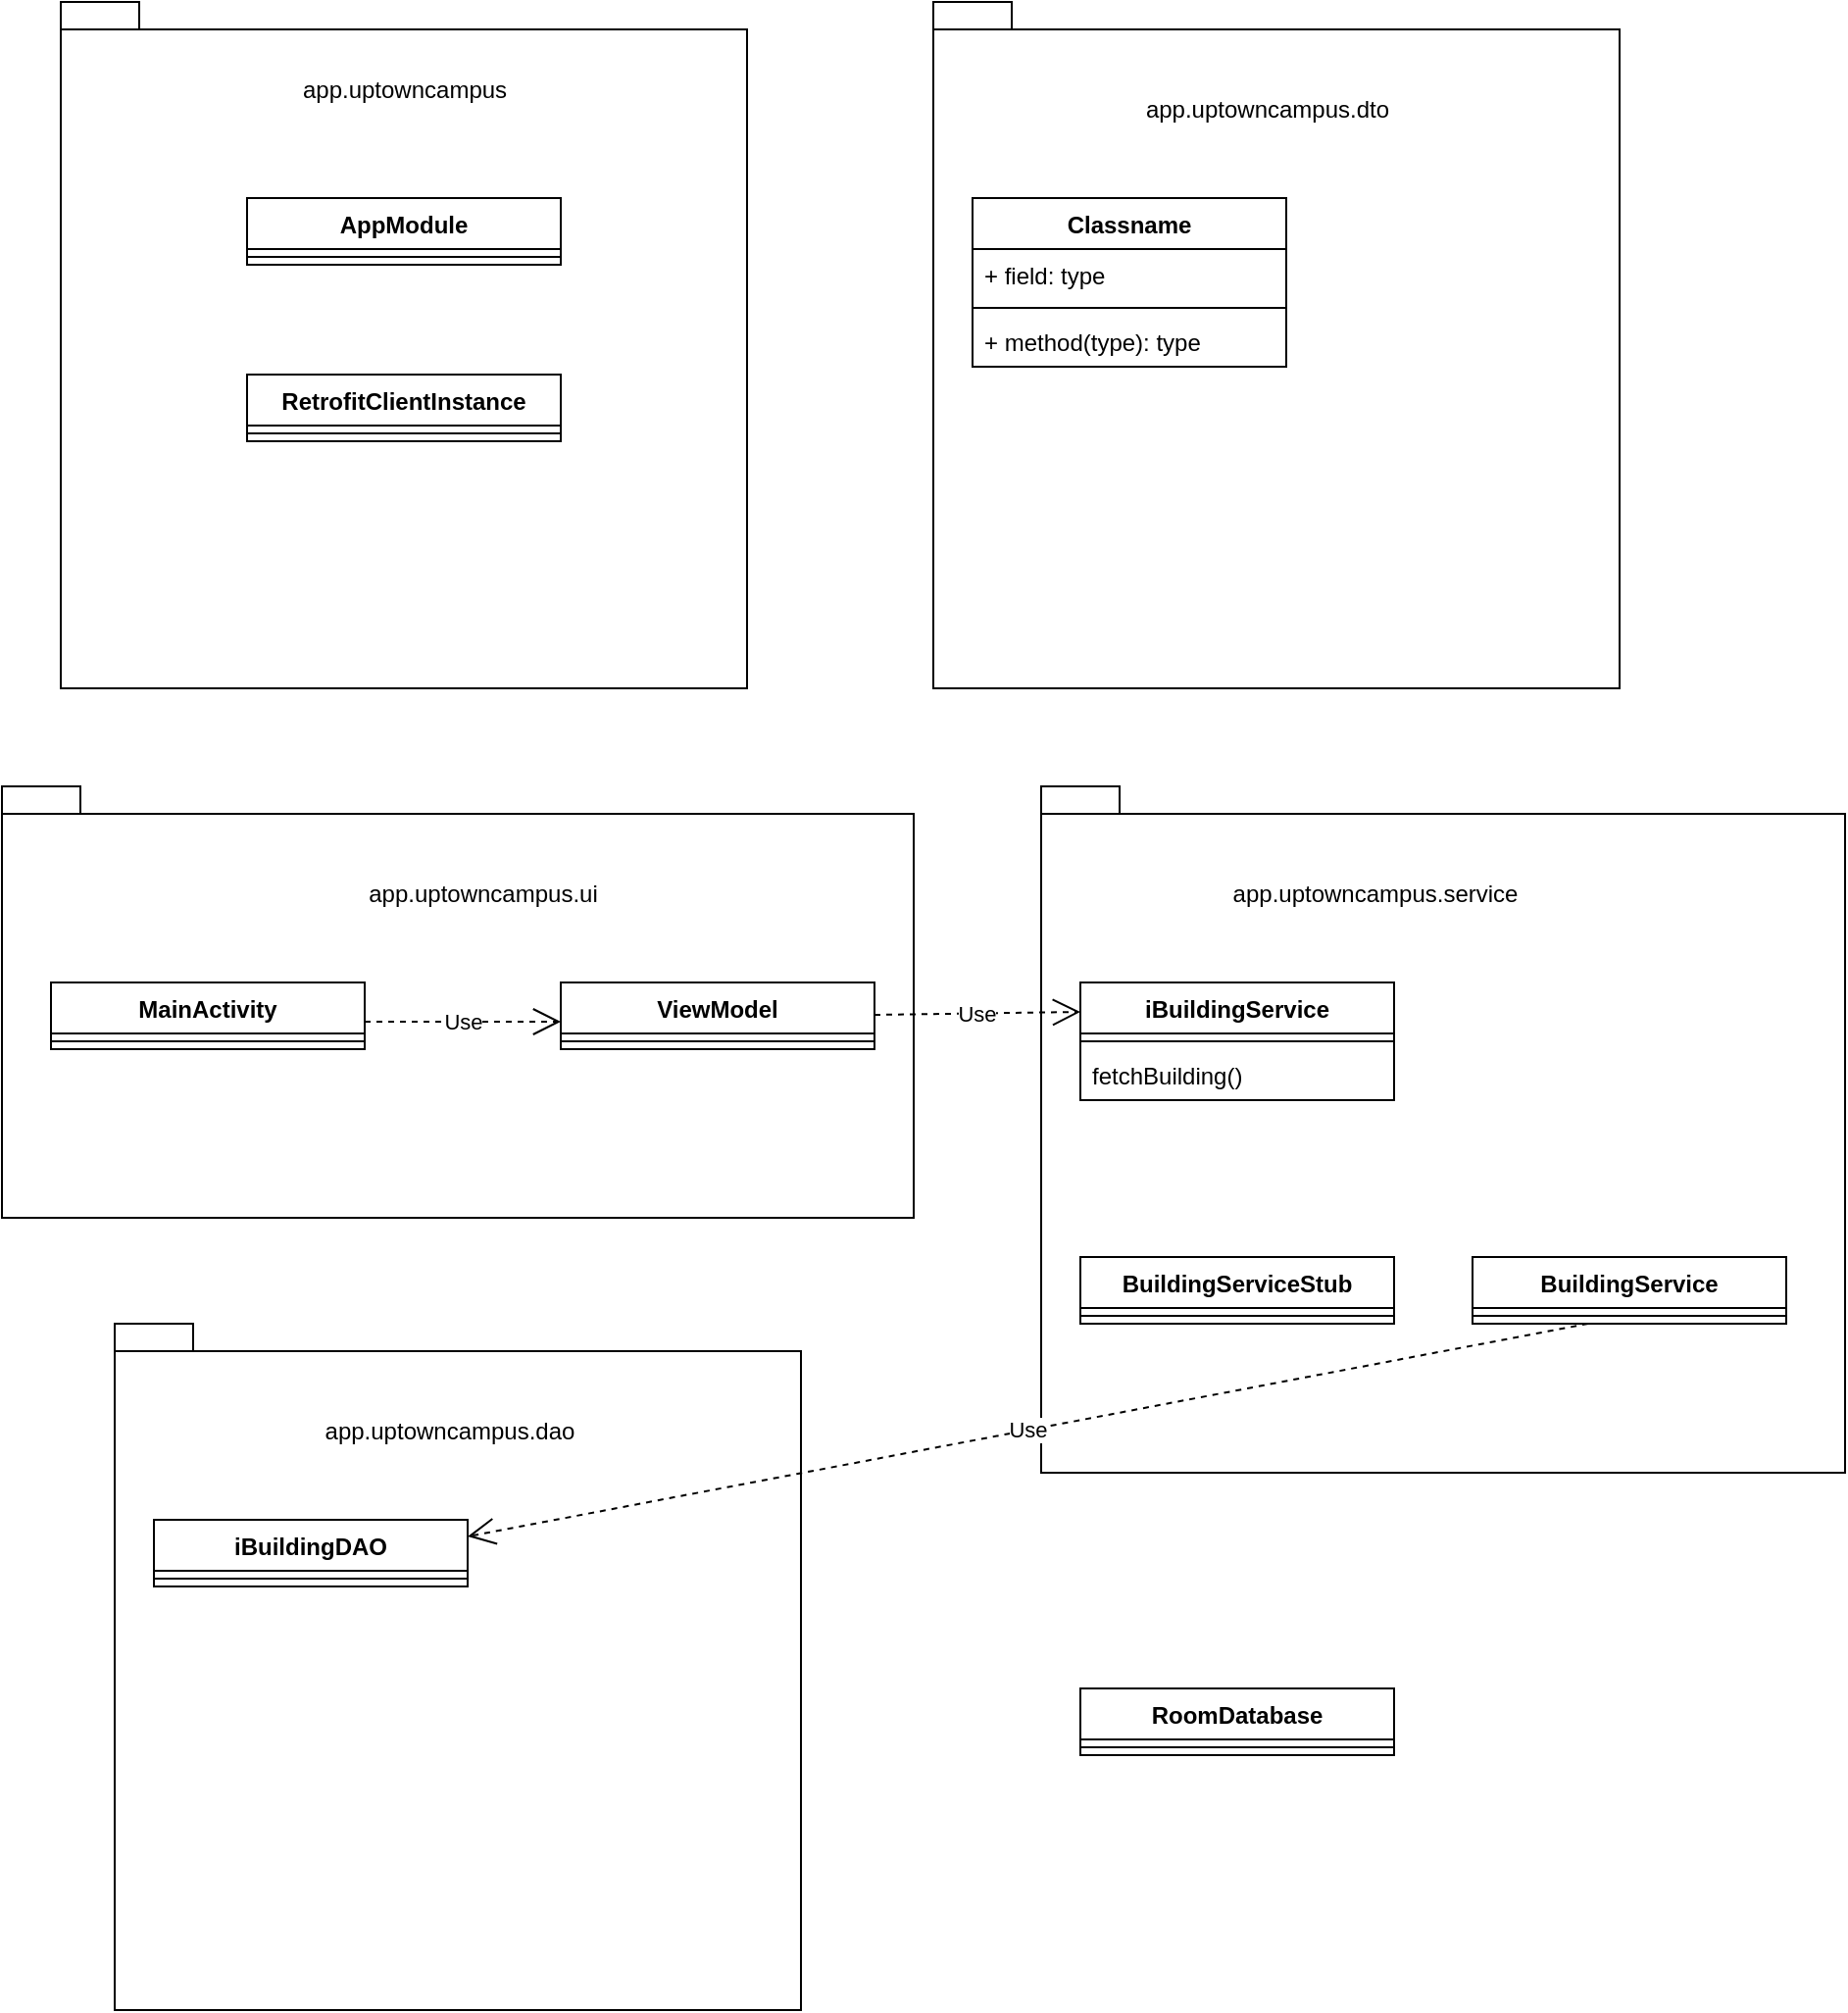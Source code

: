 <mxfile version="20.8.10" type="github">
  <diagram id="C5RBs43oDa-KdzZeNtuy" name="Page-1">
    <mxGraphModel dx="1050" dy="549" grid="1" gridSize="10" guides="1" tooltips="1" connect="1" arrows="1" fold="1" page="1" pageScale="1" pageWidth="827" pageHeight="1169" math="0" shadow="0">
      <root>
        <mxCell id="WIyWlLk6GJQsqaUBKTNV-0" />
        <mxCell id="WIyWlLk6GJQsqaUBKTNV-1" parent="WIyWlLk6GJQsqaUBKTNV-0" />
        <mxCell id="jD5MXzvCS2VLBwQkLJYc-0" value="" style="shape=folder;fontStyle=1;spacingTop=2;tabWidth=40;tabHeight=14;tabPosition=left;html=1;" vertex="1" parent="WIyWlLk6GJQsqaUBKTNV-1">
          <mxGeometry x="70" y="30" width="350" height="350" as="geometry" />
        </mxCell>
        <mxCell id="jD5MXzvCS2VLBwQkLJYc-5" value="app.uptowncampus" style="text;html=1;align=center;verticalAlign=middle;resizable=0;points=[];autosize=1;strokeColor=none;fillColor=none;" vertex="1" parent="WIyWlLk6GJQsqaUBKTNV-1">
          <mxGeometry x="180" y="60" width="130" height="30" as="geometry" />
        </mxCell>
        <mxCell id="jD5MXzvCS2VLBwQkLJYc-6" value="" style="shape=folder;fontStyle=1;spacingTop=2;tabWidth=40;tabHeight=14;tabPosition=left;html=1;" vertex="1" parent="WIyWlLk6GJQsqaUBKTNV-1">
          <mxGeometry x="515" y="30" width="350" height="350" as="geometry" />
        </mxCell>
        <mxCell id="jD5MXzvCS2VLBwQkLJYc-7" value="app.uptowncampus.dto" style="text;html=1;align=center;verticalAlign=middle;resizable=0;points=[];autosize=1;strokeColor=none;fillColor=none;" vertex="1" parent="WIyWlLk6GJQsqaUBKTNV-1">
          <mxGeometry x="610" y="70" width="150" height="30" as="geometry" />
        </mxCell>
        <mxCell id="jD5MXzvCS2VLBwQkLJYc-12" value="AppModule" style="swimlane;fontStyle=1;align=center;verticalAlign=top;childLayout=stackLayout;horizontal=1;startSize=26;horizontalStack=0;resizeParent=1;resizeParentMax=0;resizeLast=0;collapsible=1;marginBottom=0;" vertex="1" parent="WIyWlLk6GJQsqaUBKTNV-1">
          <mxGeometry x="165" y="130" width="160" height="34" as="geometry" />
        </mxCell>
        <mxCell id="jD5MXzvCS2VLBwQkLJYc-14" value="" style="line;strokeWidth=1;fillColor=none;align=left;verticalAlign=middle;spacingTop=-1;spacingLeft=3;spacingRight=3;rotatable=0;labelPosition=right;points=[];portConstraint=eastwest;strokeColor=inherit;" vertex="1" parent="jD5MXzvCS2VLBwQkLJYc-12">
          <mxGeometry y="26" width="160" height="8" as="geometry" />
        </mxCell>
        <mxCell id="jD5MXzvCS2VLBwQkLJYc-16" value="RetrofitClientInstance" style="swimlane;fontStyle=1;align=center;verticalAlign=top;childLayout=stackLayout;horizontal=1;startSize=26;horizontalStack=0;resizeParent=1;resizeParentMax=0;resizeLast=0;collapsible=1;marginBottom=0;" vertex="1" parent="WIyWlLk6GJQsqaUBKTNV-1">
          <mxGeometry x="165" y="220" width="160" height="34" as="geometry" />
        </mxCell>
        <mxCell id="jD5MXzvCS2VLBwQkLJYc-17" value="" style="line;strokeWidth=1;fillColor=none;align=left;verticalAlign=middle;spacingTop=-1;spacingLeft=3;spacingRight=3;rotatable=0;labelPosition=right;points=[];portConstraint=eastwest;strokeColor=inherit;" vertex="1" parent="jD5MXzvCS2VLBwQkLJYc-16">
          <mxGeometry y="26" width="160" height="8" as="geometry" />
        </mxCell>
        <mxCell id="jD5MXzvCS2VLBwQkLJYc-18" value="Classname" style="swimlane;fontStyle=1;align=center;verticalAlign=top;childLayout=stackLayout;horizontal=1;startSize=26;horizontalStack=0;resizeParent=1;resizeParentMax=0;resizeLast=0;collapsible=1;marginBottom=0;" vertex="1" parent="WIyWlLk6GJQsqaUBKTNV-1">
          <mxGeometry x="535" y="130" width="160" height="86" as="geometry" />
        </mxCell>
        <mxCell id="jD5MXzvCS2VLBwQkLJYc-19" value="+ field: type" style="text;strokeColor=none;fillColor=none;align=left;verticalAlign=top;spacingLeft=4;spacingRight=4;overflow=hidden;rotatable=0;points=[[0,0.5],[1,0.5]];portConstraint=eastwest;" vertex="1" parent="jD5MXzvCS2VLBwQkLJYc-18">
          <mxGeometry y="26" width="160" height="26" as="geometry" />
        </mxCell>
        <mxCell id="jD5MXzvCS2VLBwQkLJYc-20" value="" style="line;strokeWidth=1;fillColor=none;align=left;verticalAlign=middle;spacingTop=-1;spacingLeft=3;spacingRight=3;rotatable=0;labelPosition=right;points=[];portConstraint=eastwest;strokeColor=inherit;" vertex="1" parent="jD5MXzvCS2VLBwQkLJYc-18">
          <mxGeometry y="52" width="160" height="8" as="geometry" />
        </mxCell>
        <mxCell id="jD5MXzvCS2VLBwQkLJYc-21" value="+ method(type): type" style="text;strokeColor=none;fillColor=none;align=left;verticalAlign=top;spacingLeft=4;spacingRight=4;overflow=hidden;rotatable=0;points=[[0,0.5],[1,0.5]];portConstraint=eastwest;" vertex="1" parent="jD5MXzvCS2VLBwQkLJYc-18">
          <mxGeometry y="60" width="160" height="26" as="geometry" />
        </mxCell>
        <mxCell id="jD5MXzvCS2VLBwQkLJYc-22" value="" style="shape=folder;fontStyle=1;spacingTop=2;tabWidth=40;tabHeight=14;tabPosition=left;html=1;" vertex="1" parent="WIyWlLk6GJQsqaUBKTNV-1">
          <mxGeometry x="40" y="430" width="465" height="220" as="geometry" />
        </mxCell>
        <mxCell id="jD5MXzvCS2VLBwQkLJYc-23" value="app.uptowncampus.ui" style="text;html=1;align=center;verticalAlign=middle;resizable=0;points=[];autosize=1;strokeColor=none;fillColor=none;" vertex="1" parent="WIyWlLk6GJQsqaUBKTNV-1">
          <mxGeometry x="215" y="470" width="140" height="30" as="geometry" />
        </mxCell>
        <mxCell id="jD5MXzvCS2VLBwQkLJYc-24" value="MainActivity" style="swimlane;fontStyle=1;align=center;verticalAlign=top;childLayout=stackLayout;horizontal=1;startSize=26;horizontalStack=0;resizeParent=1;resizeParentMax=0;resizeLast=0;collapsible=1;marginBottom=0;" vertex="1" parent="WIyWlLk6GJQsqaUBKTNV-1">
          <mxGeometry x="65" y="530" width="160" height="34" as="geometry" />
        </mxCell>
        <mxCell id="jD5MXzvCS2VLBwQkLJYc-26" value="" style="line;strokeWidth=1;fillColor=none;align=left;verticalAlign=middle;spacingTop=-1;spacingLeft=3;spacingRight=3;rotatable=0;labelPosition=right;points=[];portConstraint=eastwest;strokeColor=inherit;" vertex="1" parent="jD5MXzvCS2VLBwQkLJYc-24">
          <mxGeometry y="26" width="160" height="8" as="geometry" />
        </mxCell>
        <mxCell id="jD5MXzvCS2VLBwQkLJYc-28" value="ViewModel" style="swimlane;fontStyle=1;align=center;verticalAlign=top;childLayout=stackLayout;horizontal=1;startSize=26;horizontalStack=0;resizeParent=1;resizeParentMax=0;resizeLast=0;collapsible=1;marginBottom=0;" vertex="1" parent="WIyWlLk6GJQsqaUBKTNV-1">
          <mxGeometry x="325" y="530" width="160" height="34" as="geometry" />
        </mxCell>
        <mxCell id="jD5MXzvCS2VLBwQkLJYc-29" value="" style="line;strokeWidth=1;fillColor=none;align=left;verticalAlign=middle;spacingTop=-1;spacingLeft=3;spacingRight=3;rotatable=0;labelPosition=right;points=[];portConstraint=eastwest;strokeColor=inherit;" vertex="1" parent="jD5MXzvCS2VLBwQkLJYc-28">
          <mxGeometry y="26" width="160" height="8" as="geometry" />
        </mxCell>
        <mxCell id="jD5MXzvCS2VLBwQkLJYc-30" value="Use" style="endArrow=open;endSize=12;dashed=1;html=1;rounded=0;" edge="1" parent="WIyWlLk6GJQsqaUBKTNV-1">
          <mxGeometry width="160" relative="1" as="geometry">
            <mxPoint x="225" y="550" as="sourcePoint" />
            <mxPoint x="325" y="550" as="targetPoint" />
          </mxGeometry>
        </mxCell>
        <mxCell id="jD5MXzvCS2VLBwQkLJYc-31" value="" style="shape=folder;fontStyle=1;spacingTop=2;tabWidth=40;tabHeight=14;tabPosition=left;html=1;" vertex="1" parent="WIyWlLk6GJQsqaUBKTNV-1">
          <mxGeometry x="570" y="430" width="410" height="350" as="geometry" />
        </mxCell>
        <mxCell id="jD5MXzvCS2VLBwQkLJYc-32" value="app.uptowncampus.service" style="text;html=1;align=center;verticalAlign=middle;resizable=0;points=[];autosize=1;strokeColor=none;fillColor=none;" vertex="1" parent="WIyWlLk6GJQsqaUBKTNV-1">
          <mxGeometry x="655" y="470" width="170" height="30" as="geometry" />
        </mxCell>
        <mxCell id="jD5MXzvCS2VLBwQkLJYc-33" value="iBuildingService" style="swimlane;fontStyle=1;align=center;verticalAlign=top;childLayout=stackLayout;horizontal=1;startSize=26;horizontalStack=0;resizeParent=1;resizeParentMax=0;resizeLast=0;collapsible=1;marginBottom=0;" vertex="1" parent="WIyWlLk6GJQsqaUBKTNV-1">
          <mxGeometry x="590" y="530" width="160" height="60" as="geometry" />
        </mxCell>
        <mxCell id="jD5MXzvCS2VLBwQkLJYc-35" value="" style="line;strokeWidth=1;fillColor=none;align=left;verticalAlign=middle;spacingTop=-1;spacingLeft=3;spacingRight=3;rotatable=0;labelPosition=right;points=[];portConstraint=eastwest;strokeColor=inherit;" vertex="1" parent="jD5MXzvCS2VLBwQkLJYc-33">
          <mxGeometry y="26" width="160" height="8" as="geometry" />
        </mxCell>
        <mxCell id="jD5MXzvCS2VLBwQkLJYc-36" value="fetchBuilding()" style="text;strokeColor=none;fillColor=none;align=left;verticalAlign=top;spacingLeft=4;spacingRight=4;overflow=hidden;rotatable=0;points=[[0,0.5],[1,0.5]];portConstraint=eastwest;" vertex="1" parent="jD5MXzvCS2VLBwQkLJYc-33">
          <mxGeometry y="34" width="160" height="26" as="geometry" />
        </mxCell>
        <mxCell id="jD5MXzvCS2VLBwQkLJYc-37" value="BuildingServiceStub" style="swimlane;fontStyle=1;align=center;verticalAlign=top;childLayout=stackLayout;horizontal=1;startSize=26;horizontalStack=0;resizeParent=1;resizeParentMax=0;resizeLast=0;collapsible=1;marginBottom=0;" vertex="1" parent="WIyWlLk6GJQsqaUBKTNV-1">
          <mxGeometry x="590" y="670" width="160" height="34" as="geometry" />
        </mxCell>
        <mxCell id="jD5MXzvCS2VLBwQkLJYc-38" value="" style="line;strokeWidth=1;fillColor=none;align=left;verticalAlign=middle;spacingTop=-1;spacingLeft=3;spacingRight=3;rotatable=0;labelPosition=right;points=[];portConstraint=eastwest;strokeColor=inherit;" vertex="1" parent="jD5MXzvCS2VLBwQkLJYc-37">
          <mxGeometry y="26" width="160" height="8" as="geometry" />
        </mxCell>
        <mxCell id="jD5MXzvCS2VLBwQkLJYc-40" value="Use" style="endArrow=open;endSize=12;dashed=1;html=1;rounded=0;entryX=0;entryY=0.25;entryDx=0;entryDy=0;" edge="1" parent="WIyWlLk6GJQsqaUBKTNV-1" target="jD5MXzvCS2VLBwQkLJYc-33">
          <mxGeometry width="160" relative="1" as="geometry">
            <mxPoint x="485" y="546.5" as="sourcePoint" />
            <mxPoint x="585" y="546.5" as="targetPoint" />
          </mxGeometry>
        </mxCell>
        <mxCell id="jD5MXzvCS2VLBwQkLJYc-41" value="BuildingService" style="swimlane;fontStyle=1;align=center;verticalAlign=top;childLayout=stackLayout;horizontal=1;startSize=26;horizontalStack=0;resizeParent=1;resizeParentMax=0;resizeLast=0;collapsible=1;marginBottom=0;" vertex="1" parent="WIyWlLk6GJQsqaUBKTNV-1">
          <mxGeometry x="790" y="670" width="160" height="34" as="geometry" />
        </mxCell>
        <mxCell id="jD5MXzvCS2VLBwQkLJYc-42" value="" style="line;strokeWidth=1;fillColor=none;align=left;verticalAlign=middle;spacingTop=-1;spacingLeft=3;spacingRight=3;rotatable=0;labelPosition=right;points=[];portConstraint=eastwest;strokeColor=inherit;" vertex="1" parent="jD5MXzvCS2VLBwQkLJYc-41">
          <mxGeometry y="26" width="160" height="8" as="geometry" />
        </mxCell>
        <mxCell id="jD5MXzvCS2VLBwQkLJYc-43" value="" style="shape=folder;fontStyle=1;spacingTop=2;tabWidth=40;tabHeight=14;tabPosition=left;html=1;" vertex="1" parent="WIyWlLk6GJQsqaUBKTNV-1">
          <mxGeometry x="97.5" y="704" width="350" height="350" as="geometry" />
        </mxCell>
        <mxCell id="jD5MXzvCS2VLBwQkLJYc-44" value="app.uptowncampus.dao" style="text;html=1;align=center;verticalAlign=middle;resizable=0;points=[];autosize=1;strokeColor=none;fillColor=none;" vertex="1" parent="WIyWlLk6GJQsqaUBKTNV-1">
          <mxGeometry x="192.5" y="744" width="150" height="30" as="geometry" />
        </mxCell>
        <mxCell id="jD5MXzvCS2VLBwQkLJYc-45" value="iBuildingDAO" style="swimlane;fontStyle=1;align=center;verticalAlign=top;childLayout=stackLayout;horizontal=1;startSize=26;horizontalStack=0;resizeParent=1;resizeParentMax=0;resizeLast=0;collapsible=1;marginBottom=0;" vertex="1" parent="WIyWlLk6GJQsqaUBKTNV-1">
          <mxGeometry x="117.5" y="804" width="160" height="34" as="geometry" />
        </mxCell>
        <mxCell id="jD5MXzvCS2VLBwQkLJYc-47" value="" style="line;strokeWidth=1;fillColor=none;align=left;verticalAlign=middle;spacingTop=-1;spacingLeft=3;spacingRight=3;rotatable=0;labelPosition=right;points=[];portConstraint=eastwest;strokeColor=inherit;" vertex="1" parent="jD5MXzvCS2VLBwQkLJYc-45">
          <mxGeometry y="26" width="160" height="8" as="geometry" />
        </mxCell>
        <mxCell id="jD5MXzvCS2VLBwQkLJYc-49" value="Use" style="endArrow=open;endSize=12;dashed=1;html=1;rounded=0;entryX=1;entryY=0.25;entryDx=0;entryDy=0;" edge="1" parent="WIyWlLk6GJQsqaUBKTNV-1" source="jD5MXzvCS2VLBwQkLJYc-42" target="jD5MXzvCS2VLBwQkLJYc-45">
          <mxGeometry width="160" relative="1" as="geometry">
            <mxPoint x="570" y="871.5" as="sourcePoint" />
            <mxPoint x="675" y="870" as="targetPoint" />
          </mxGeometry>
        </mxCell>
        <mxCell id="jD5MXzvCS2VLBwQkLJYc-54" value="RoomDatabase" style="swimlane;fontStyle=1;align=center;verticalAlign=top;childLayout=stackLayout;horizontal=1;startSize=26;horizontalStack=0;resizeParent=1;resizeParentMax=0;resizeLast=0;collapsible=1;marginBottom=0;" vertex="1" parent="WIyWlLk6GJQsqaUBKTNV-1">
          <mxGeometry x="590" y="890" width="160" height="34" as="geometry" />
        </mxCell>
        <mxCell id="jD5MXzvCS2VLBwQkLJYc-56" value="" style="line;strokeWidth=1;fillColor=none;align=left;verticalAlign=middle;spacingTop=-1;spacingLeft=3;spacingRight=3;rotatable=0;labelPosition=right;points=[];portConstraint=eastwest;strokeColor=inherit;" vertex="1" parent="jD5MXzvCS2VLBwQkLJYc-54">
          <mxGeometry y="26" width="160" height="8" as="geometry" />
        </mxCell>
      </root>
    </mxGraphModel>
  </diagram>
</mxfile>
